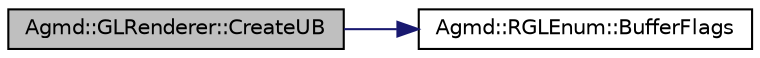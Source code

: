 digraph "Agmd::GLRenderer::CreateUB"
{
  edge [fontname="Helvetica",fontsize="10",labelfontname="Helvetica",labelfontsize="10"];
  node [fontname="Helvetica",fontsize="10",shape=record];
  rankdir="LR";
  Node1 [label="Agmd::GLRenderer::CreateUB",height=0.2,width=0.4,color="black", fillcolor="grey75", style="filled" fontcolor="black"];
  Node1 -> Node2 [color="midnightblue",fontsize="10",style="solid",fontname="Helvetica"];
  Node2 [label="Agmd::RGLEnum::BufferFlags",height=0.2,width=0.4,color="black", fillcolor="white", style="filled",URL="$class_agmd_1_1_r_g_l_enum.html#a360b3e2470edec20e1844f544d6d8a21"];
}
